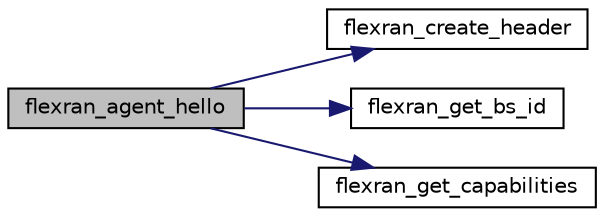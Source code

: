 digraph "flexran_agent_hello"
{
 // LATEX_PDF_SIZE
  edge [fontname="Helvetica",fontsize="10",labelfontname="Helvetica",labelfontsize="10"];
  node [fontname="Helvetica",fontsize="10",shape=record];
  rankdir="LR";
  Node1 [label="flexran_agent_hello",height=0.2,width=0.4,color="black", fillcolor="grey75", style="filled", fontcolor="black",tooltip=" "];
  Node1 -> Node2 [color="midnightblue",fontsize="10",style="solid",fontname="Helvetica"];
  Node2 [label="flexran_create_header",height=0.2,width=0.4,color="black", fillcolor="white", style="filled",URL="$flexran__agent__common_8c.html#ab40476ddd945b7e41ec31201bf210e99",tooltip=" "];
  Node1 -> Node3 [color="midnightblue",fontsize="10",style="solid",fontname="Helvetica"];
  Node3 [label="flexran_get_bs_id",height=0.2,width=0.4,color="black", fillcolor="white", style="filled",URL="$flexran__agent__ran__api_8c.html#a45fc62cfd1f5db42c0f3f6e1f59a2f79",tooltip=" "];
  Node1 -> Node4 [color="midnightblue",fontsize="10",style="solid",fontname="Helvetica"];
  Node4 [label="flexran_get_capabilities",height=0.2,width=0.4,color="black", fillcolor="white", style="filled",URL="$flexran__agent__ran__api_8c.html#ab3b6444288af37598e72e2e42724725d",tooltip=" "];
}
